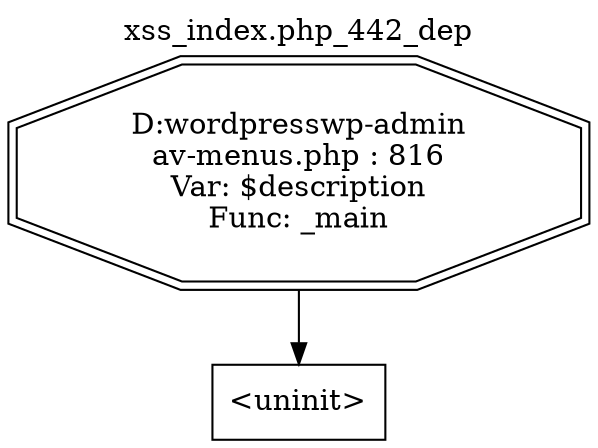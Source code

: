 digraph cfg {
  label="xss_index.php_442_dep";
  labelloc=t;
  n1 [shape=doubleoctagon, label="D:\wordpress\wp-admin\nav-menus.php : 816\nVar: $description\nFunc: _main\n"];
  n2 [shape=box, label="<uninit>"];
  n1 -> n2;
}
